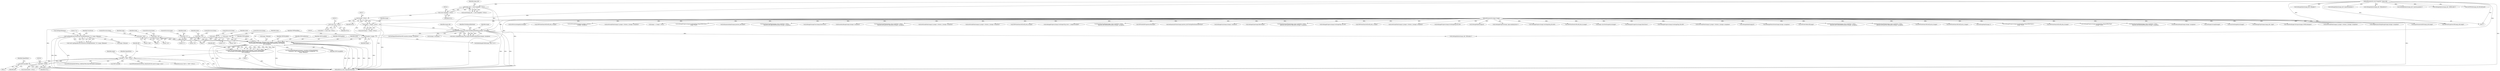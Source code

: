 digraph "0_ImageMagick6_3c53413eb544cc567309b4c86485eae43e956112@pointer" {
"1000317" [label="(Call,TIFFClose(tiff))"];
"1000301" [label="(Call,tiff == (TIFF *) NULL)"];
"1000283" [label="(Call,tiff=TIFFClientOpen(image->filename,mode,(thandle_t) image,TIFFReadBlob,\n    TIFFWriteBlob,TIFFSeekBlob,TIFFCloseBlob,TIFFGetBlobSize,TIFFMapBlob,\n    TIFFUnmapBlob))"];
"1000285" [label="(Call,TIFFClientOpen(image->filename,mode,(thandle_t) image,TIFFReadBlob,\n    TIFFWriteBlob,TIFFSeekBlob,TIFFCloseBlob,TIFFGetBlobSize,TIFFMapBlob,\n    TIFFUnmapBlob))"];
"1000173" [label="(Call,LogMagickEvent(TraceEvent,GetMagickModule(),\"%s\",image->filename))"];
"1000274" [label="(Call,mode=\"wb8\")"];
"1000279" [label="(Call,mode=\"w8\")"];
"1000253" [label="(Call,mode=\"w\")"];
"1000248" [label="(Call,mode=\"wb\")"];
"1000243" [label="(Call,mode=\"wl\")"];
"1000269" [label="(Call,mode=\"wl8\")"];
"1000290" [label="(Call,(thandle_t) image)"];
"1000182" [label="(Call,OpenBlob(image_info,image,WriteBinaryBlobMode,&image->exception))"];
"1000142" [label="(Call,image_info != (const ImageInfo *) NULL)"];
"1000118" [label="(MethodParameterIn,const ImageInfo *image_info)"];
"1000144" [label="(Call,(const ImageInfo *) NULL)"];
"1000154" [label="(Call,image != (Image *) NULL)"];
"1000119" [label="(MethodParameterIn,Image *image)"];
"1000156" [label="(Call,(Image *) NULL)"];
"1000303" [label="(Call,(TIFF *) NULL)"];
"1000215" [label="(Call,(const char *) NULL)"];
"1000960" [label="(Call,GetImageOption(image_info,\"tiff:alpha\"))"];
"1000276" [label="(Literal,\"wb8\")"];
"1000118" [label="(MethodParameterIn,const ImageInfo *image_info)"];
"1000249" [label="(Identifier,mode)"];
"1002850" [label="(Call,SetImageProgress(image,SaveImageTag,(MagickOffsetType) y,\n                image->rows))"];
"1000198" [label="(Call,SetMagickThreadValue(tiff_exception,&image->exception))"];
"1000182" [label="(Call,OpenBlob(image_info,image,WriteBinaryBlobMode,&image->exception))"];
"1000186" [label="(Call,&image->exception)"];
"1002829" [label="(Call,TIFFWritePixels(tiff,&tiff_info,y,0,image))"];
"1000209" [label="(Call,GetImageOption(image_info,\"tiff:endian\"))"];
"1002079" [label="(Call,SetImageProgress(image,SaveImageTag,(MagickOffsetType)\n                    y,image->rows))"];
"1000295" [label="(Identifier,TIFFSeekBlob)"];
"1002301" [label="(Call,ExportQuantumPixels(image,(const CacheView *) NULL,\n                quantum_info,BlueQuantum,pixels,&image->exception))"];
"1002875" [label="(Call,DecodeLabImage(image,&image->exception))"];
"1000248" [label="(Call,mode=\"wb\")"];
"1000119" [label="(MethodParameterIn,Image *image)"];
"1000154" [label="(Call,image != (Image *) NULL)"];
"1000173" [label="(Call,LogMagickEvent(TraceEvent,GetMagickModule(),\"%s\",image->filename))"];
"1000337" [label="(Call,GetImageListLength(image))"];
"1002908" [label="(Call,SyncNextImageInList(image))"];
"1000269" [label="(Call,mode=\"wl8\")"];
"1000280" [label="(Identifier,mode)"];
"1000241" [label="(Block,)"];
"1000120" [label="(Block,)"];
"1000267" [label="(Block,)"];
"1000175" [label="(Call,GetMagickModule())"];
"1000571" [label="(Call,GetImageOption(image_info,\"quantum:polarity\"))"];
"1000355" [label="(Call,SetImageType(image,image_info->type))"];
"1000243" [label="(Call,mode=\"wl\")"];
"1000272" [label="(ControlStructure,break;)"];
"1001518" [label="(Call,GetImageOption(image_info,\"tiff:predictor\"))"];
"1000301" [label="(Call,tiff == (TIFF *) NULL)"];
"1002459" [label="(Call,TransformImageColorspace(image,CMYKColorspace))"];
"1000142" [label="(Call,image_info != (const ImageInfo *) NULL)"];
"1002197" [label="(Call,GetVirtualPixels(image,0,y,image->columns,1,&image->exception))"];
"1000494" [label="(Call,TIFFSetField(tiff,TIFFTAG_SUBFILETYPE,FILETYPE_REDUCEDIMAGE))"];
"1002948" [label="(MethodReturn,static MagickBooleanType)"];
"1000171" [label="(Call,(void) LogMagickEvent(TraceEvent,GetMagickModule(),\"%s\",image->filename))"];
"1000451" [label="(Call,IsHighDynamicRangeImage(image,&image->exception))"];
"1002935" [label="(Call,TIFFClose(tiff))"];
"1000146" [label="(Identifier,NULL)"];
"1000487" [label="(Call,GetPreviousImageInList(image))"];
"1002404" [label="(Call,TIFFWritePixels(tiff,&tiff_info,y,3,image))"];
"1002369" [label="(Call,GetVirtualPixels(image,0,y,image->columns,1,\n                  &image->exception))"];
"1002794" [label="(Call,GetVirtualPixels(image,0,y,image->columns,1,&image->exception))"];
"1002911" [label="(Call,image == (Image *) NULL)"];
"1000305" [label="(Identifier,NULL)"];
"1002535" [label="(Call,SetImageProgress(image,SaveImageTag,(MagickOffsetType) y,\n                image->rows))"];
"1000143" [label="(Identifier,image_info)"];
"1000274" [label="(Call,mode=\"wb8\")"];
"1000846" [label="(Call,SetQuantumDepth(image,quantum_info,depth))"];
"1002390" [label="(Call,ExportQuantumPixels(image,(const CacheView *) NULL,\n                  quantum_info,AlphaQuantum,pixels,&image->exception))"];
"1000281" [label="(Literal,\"w8\")"];
"1000523" [label="(Call,TIFFSetField(tiff,TIFFTAG_IMAGELENGTH,(uint32) image->rows))"];
"1000316" [label="(Block,)"];
"1000728" [label="(Call,SetImageStorageClass(image,DirectClass))"];
"1001624" [label="(Call,ThrowMagickException(&image->exception,GetMagickModule(),\n            CoderError,\"TIFF: negative image positions unsupported\",\"%s\",\n            image->filename))"];
"1000702" [label="(Call,EncodeLabImage(image,&image->exception))"];
"1000279" [label="(Call,mode=\"w8\")"];
"1000419" [label="(Call,AcquireQuantumInfo(image_info,image))"];
"1000255" [label="(Literal,\"w\")"];
"1002044" [label="(Call,ExportQuantumPixels(image,(const CacheView *) NULL,\n                quantum_info,quantum_type,pixels,&image->exception))"];
"1000296" [label="(Identifier,TIFFCloseBlob)"];
"1002114" [label="(Call,GetVirtualPixels(image,0,y,image->columns,1,&image->exception))"];
"1002280" [label="(Call,GetVirtualPixels(image,0,y,image->columns,1,&image->exception))"];
"1000183" [label="(Identifier,image_info)"];
"1000213" [label="(Call,option != (const char *) NULL)"];
"1002149" [label="(Call,TIFFWritePixels(tiff,&tiff_info,y,0,image))"];
"1000312" [label="(Identifier,image)"];
"1000318" [label="(Identifier,tiff)"];
"1000250" [label="(Literal,\"wb\")"];
"1000253" [label="(Call,mode=\"w\")"];
"1000298" [label="(Identifier,TIFFMapBlob)"];
"1002919" [label="(Call,SetImageProgress(image,SaveImagesTag,scene++,imageListLength))"];
"1000282" [label="(ControlStructure,break;)"];
"1002135" [label="(Call,ExportQuantumPixels(image,(const CacheView *) NULL,\n                quantum_info,RedQuantum,pixels,&image->exception))"];
"1000158" [label="(Identifier,NULL)"];
"1000245" [label="(Literal,\"wl\")"];
"1000299" [label="(Identifier,TIFFUnmapBlob)"];
"1000302" [label="(Identifier,tiff)"];
"1000551" [label="(Call,GetImageOption(image_info,\"quantum:polarity\"))"];
"1000890" [label="(Call,GetImageOption(image_info,\"tiff:fill-order\"))"];
"1000277" [label="(ControlStructure,break;)"];
"1000271" [label="(Literal,\"wl8\")"];
"1001950" [label="(Call,TIFFSetEXIFProperties(tiff,image))"];
"1000185" [label="(Identifier,WriteBinaryBlobMode)"];
"1000461" [label="(Call,SetQuantumFormat(image,quantum_info,FloatingPointQuantumFormat))"];
"1000767" [label="(Call,SetImageGray(image,&image->exception))"];
"1000393" [label="(Call,SetImageType(image,BilevelType))"];
"1001955" [label="(Call,GetTIFFInfo(image_info,tiff,&tiff_info))"];
"1002500" [label="(Call,ExportQuantumPixels(image,(const CacheView *) NULL,\n            quantum_info,quantum_type,pixels,&image->exception))"];
"1002170" [label="(Call,SetImageProgress(image,SaveImageTag,100,400))"];
"1002232" [label="(Call,TIFFWritePixels(tiff,&tiff_info,y,1,image))"];
"1000270" [label="(Identifier,mode)"];
"1002479" [label="(Call,GetVirtualPixels(image,0,y,image->columns,1,&image->exception))"];
"1000176" [label="(Literal,\"%s\")"];
"1002425" [label="(Call,SetImageProgress(image,SaveImageTag,400,400))"];
"1000180" [label="(Call,status=OpenBlob(image_info,image,WriteBinaryBlobMode,&image->exception))"];
"1000411" [label="(Call,SetImageDepth(image,8))"];
"1000184" [label="(Identifier,image)"];
"1001169" [label="(Call,GetImageProperty(image,\"jpeg:sampling-factor\"))"];
"1000425" [label="(Call,(QuantumInfo *) NULL)"];
"1000177" [label="(Call,image->filename)"];
"1002253" [label="(Call,SetImageProgress(image,SaveImageTag,200,400))"];
"1000275" [label="(Identifier,mode)"];
"1002514" [label="(Call,TIFFWritePixels(tiff,&tiff_info,y,0,image))"];
"1000320" [label="(Identifier,MagickFalse)"];
"1000283" [label="(Call,tiff=TIFFClientOpen(image->filename,mode,(thandle_t) image,TIFFReadBlob,\n    TIFFWriteBlob,TIFFSeekBlob,TIFFCloseBlob,TIFFGetBlobSize,TIFFMapBlob,\n    TIFFUnmapBlob))"];
"1000289" [label="(Identifier,mode)"];
"1002906" [label="(Call,image=SyncNextImageInList(image))"];
"1000406" [label="(Call,SetImageStorageClass(image,DirectClass))"];
"1000251" [label="(ControlStructure,break;)"];
"1002336" [label="(Call,SetImageProgress(image,SaveImageTag,300,400))"];
"1000256" [label="(ControlStructure,break;)"];
"1000254" [label="(Identifier,mode)"];
"1002023" [label="(Call,GetVirtualPixels(image,0,y,image->columns,1,&image->exception))"];
"1000293" [label="(Identifier,TIFFReadBlob)"];
"1000155" [label="(Identifier,image)"];
"1000733" [label="(Call,SetImageDepth(image,8))"];
"1000303" [label="(Call,(TIFF *) NULL)"];
"1000805" [label="(Call,SetImageMonochrome(image,&image->exception))"];
"1001893" [label="(Call,TIFFSetProfiles(tiff,image))"];
"1001942" [label="(Call,TIFFSetProperties(tiff,image_info,image))"];
"1002218" [label="(Call,ExportQuantumPixels(image,(const CacheView *) NULL,\n                quantum_info,GreenQuantum,pixels,&image->exception))"];
"1000307" [label="(Identifier,MagickFalse)"];
"1000217" [label="(Identifier,NULL)"];
"1000153" [label="(Call,assert(image != (Image *) NULL))"];
"1000284" [label="(Identifier,tiff)"];
"1002815" [label="(Call,ExportQuantumPixels(image,(const CacheView *) NULL,\n            quantum_info,quantum_type,pixels,&image->exception))"];
"1000141" [label="(Call,assert(image_info != (const ImageInfo *) NULL))"];
"1000174" [label="(Identifier,TraceEvent)"];
"1000246" [label="(ControlStructure,break;)"];
"1000156" [label="(Call,(Image *) NULL)"];
"1000244" [label="(Identifier,mode)"];
"1000292" [label="(Identifier,image)"];
"1000290" [label="(Call,(thandle_t) image)"];
"1002058" [label="(Call,TIFFWritePixels(tiff,&tiff_info,y,0,image))"];
"1000323" [label="(Call,DeleteImageProfile(image,\"tiff:37724\"))"];
"1000317" [label="(Call,TIFFClose(tiff))"];
"1002315" [label="(Call,TIFFWritePixels(tiff,&tiff_info,y,2,image))"];
"1000286" [label="(Call,image->filename)"];
"1000285" [label="(Call,TIFFClientOpen(image->filename,mode,(thandle_t) image,TIFFReadBlob,\n    TIFFWriteBlob,TIFFSeekBlob,TIFFCloseBlob,TIFFGetBlobSize,TIFFMapBlob,\n    TIFFUnmapBlob))"];
"1000300" [label="(ControlStructure,if (tiff == (TIFF *) NULL))"];
"1000144" [label="(Call,(const ImageInfo *) NULL)"];
"1000294" [label="(Identifier,TIFFWriteBlob)"];
"1000398" [label="(Call,SetImageDepth(image,1))"];
"1000297" [label="(Identifier,TIFFGetBlobSize)"];
"1000215" [label="(Call,(const char *) NULL)"];
"1000317" -> "1000316"  [label="AST: "];
"1000317" -> "1000318"  [label="CFG: "];
"1000318" -> "1000317"  [label="AST: "];
"1000320" -> "1000317"  [label="CFG: "];
"1000317" -> "1002948"  [label="DDG: "];
"1000317" -> "1002948"  [label="DDG: "];
"1000301" -> "1000317"  [label="DDG: "];
"1000301" -> "1000300"  [label="AST: "];
"1000301" -> "1000303"  [label="CFG: "];
"1000302" -> "1000301"  [label="AST: "];
"1000303" -> "1000301"  [label="AST: "];
"1000307" -> "1000301"  [label="CFG: "];
"1000312" -> "1000301"  [label="CFG: "];
"1000301" -> "1002948"  [label="DDG: "];
"1000301" -> "1002948"  [label="DDG: "];
"1000301" -> "1002948"  [label="DDG: "];
"1000283" -> "1000301"  [label="DDG: "];
"1000303" -> "1000301"  [label="DDG: "];
"1000301" -> "1000494"  [label="DDG: "];
"1000301" -> "1000523"  [label="DDG: "];
"1000301" -> "1002935"  [label="DDG: "];
"1000283" -> "1000120"  [label="AST: "];
"1000283" -> "1000285"  [label="CFG: "];
"1000284" -> "1000283"  [label="AST: "];
"1000285" -> "1000283"  [label="AST: "];
"1000302" -> "1000283"  [label="CFG: "];
"1000283" -> "1002948"  [label="DDG: "];
"1000285" -> "1000283"  [label="DDG: "];
"1000285" -> "1000283"  [label="DDG: "];
"1000285" -> "1000283"  [label="DDG: "];
"1000285" -> "1000283"  [label="DDG: "];
"1000285" -> "1000283"  [label="DDG: "];
"1000285" -> "1000283"  [label="DDG: "];
"1000285" -> "1000283"  [label="DDG: "];
"1000285" -> "1000283"  [label="DDG: "];
"1000285" -> "1000283"  [label="DDG: "];
"1000285" -> "1000283"  [label="DDG: "];
"1000285" -> "1000299"  [label="CFG: "];
"1000286" -> "1000285"  [label="AST: "];
"1000289" -> "1000285"  [label="AST: "];
"1000290" -> "1000285"  [label="AST: "];
"1000293" -> "1000285"  [label="AST: "];
"1000294" -> "1000285"  [label="AST: "];
"1000295" -> "1000285"  [label="AST: "];
"1000296" -> "1000285"  [label="AST: "];
"1000297" -> "1000285"  [label="AST: "];
"1000298" -> "1000285"  [label="AST: "];
"1000299" -> "1000285"  [label="AST: "];
"1000285" -> "1002948"  [label="DDG: "];
"1000285" -> "1002948"  [label="DDG: "];
"1000285" -> "1002948"  [label="DDG: "];
"1000285" -> "1002948"  [label="DDG: "];
"1000285" -> "1002948"  [label="DDG: "];
"1000285" -> "1002948"  [label="DDG: "];
"1000285" -> "1002948"  [label="DDG: "];
"1000285" -> "1002948"  [label="DDG: "];
"1000285" -> "1002948"  [label="DDG: "];
"1000285" -> "1002948"  [label="DDG: "];
"1000173" -> "1000285"  [label="DDG: "];
"1000274" -> "1000285"  [label="DDG: "];
"1000279" -> "1000285"  [label="DDG: "];
"1000253" -> "1000285"  [label="DDG: "];
"1000248" -> "1000285"  [label="DDG: "];
"1000243" -> "1000285"  [label="DDG: "];
"1000269" -> "1000285"  [label="DDG: "];
"1000290" -> "1000285"  [label="DDG: "];
"1000285" -> "1001624"  [label="DDG: "];
"1000173" -> "1000171"  [label="AST: "];
"1000173" -> "1000177"  [label="CFG: "];
"1000174" -> "1000173"  [label="AST: "];
"1000175" -> "1000173"  [label="AST: "];
"1000176" -> "1000173"  [label="AST: "];
"1000177" -> "1000173"  [label="AST: "];
"1000171" -> "1000173"  [label="CFG: "];
"1000173" -> "1002948"  [label="DDG: "];
"1000173" -> "1002948"  [label="DDG: "];
"1000173" -> "1002948"  [label="DDG: "];
"1000173" -> "1000171"  [label="DDG: "];
"1000173" -> "1000171"  [label="DDG: "];
"1000173" -> "1000171"  [label="DDG: "];
"1000173" -> "1000171"  [label="DDG: "];
"1000274" -> "1000267"  [label="AST: "];
"1000274" -> "1000276"  [label="CFG: "];
"1000275" -> "1000274"  [label="AST: "];
"1000276" -> "1000274"  [label="AST: "];
"1000277" -> "1000274"  [label="CFG: "];
"1000279" -> "1000267"  [label="AST: "];
"1000279" -> "1000281"  [label="CFG: "];
"1000280" -> "1000279"  [label="AST: "];
"1000281" -> "1000279"  [label="AST: "];
"1000282" -> "1000279"  [label="CFG: "];
"1000253" -> "1000241"  [label="AST: "];
"1000253" -> "1000255"  [label="CFG: "];
"1000254" -> "1000253"  [label="AST: "];
"1000255" -> "1000253"  [label="AST: "];
"1000256" -> "1000253"  [label="CFG: "];
"1000248" -> "1000241"  [label="AST: "];
"1000248" -> "1000250"  [label="CFG: "];
"1000249" -> "1000248"  [label="AST: "];
"1000250" -> "1000248"  [label="AST: "];
"1000251" -> "1000248"  [label="CFG: "];
"1000243" -> "1000241"  [label="AST: "];
"1000243" -> "1000245"  [label="CFG: "];
"1000244" -> "1000243"  [label="AST: "];
"1000245" -> "1000243"  [label="AST: "];
"1000246" -> "1000243"  [label="CFG: "];
"1000269" -> "1000267"  [label="AST: "];
"1000269" -> "1000271"  [label="CFG: "];
"1000270" -> "1000269"  [label="AST: "];
"1000271" -> "1000269"  [label="AST: "];
"1000272" -> "1000269"  [label="CFG: "];
"1000290" -> "1000292"  [label="CFG: "];
"1000291" -> "1000290"  [label="AST: "];
"1000292" -> "1000290"  [label="AST: "];
"1000293" -> "1000290"  [label="CFG: "];
"1000290" -> "1002948"  [label="DDG: "];
"1000182" -> "1000290"  [label="DDG: "];
"1000119" -> "1000290"  [label="DDG: "];
"1000290" -> "1000323"  [label="DDG: "];
"1000182" -> "1000180"  [label="AST: "];
"1000182" -> "1000186"  [label="CFG: "];
"1000183" -> "1000182"  [label="AST: "];
"1000184" -> "1000182"  [label="AST: "];
"1000185" -> "1000182"  [label="AST: "];
"1000186" -> "1000182"  [label="AST: "];
"1000180" -> "1000182"  [label="CFG: "];
"1000182" -> "1002948"  [label="DDG: "];
"1000182" -> "1002948"  [label="DDG: "];
"1000182" -> "1002948"  [label="DDG: "];
"1000182" -> "1002948"  [label="DDG: "];
"1000182" -> "1000180"  [label="DDG: "];
"1000182" -> "1000180"  [label="DDG: "];
"1000182" -> "1000180"  [label="DDG: "];
"1000182" -> "1000180"  [label="DDG: "];
"1000142" -> "1000182"  [label="DDG: "];
"1000118" -> "1000182"  [label="DDG: "];
"1000154" -> "1000182"  [label="DDG: "];
"1000119" -> "1000182"  [label="DDG: "];
"1000182" -> "1000198"  [label="DDG: "];
"1000182" -> "1000209"  [label="DDG: "];
"1000142" -> "1000141"  [label="AST: "];
"1000142" -> "1000144"  [label="CFG: "];
"1000143" -> "1000142"  [label="AST: "];
"1000144" -> "1000142"  [label="AST: "];
"1000141" -> "1000142"  [label="CFG: "];
"1000142" -> "1002948"  [label="DDG: "];
"1000142" -> "1000141"  [label="DDG: "];
"1000142" -> "1000141"  [label="DDG: "];
"1000118" -> "1000142"  [label="DDG: "];
"1000144" -> "1000142"  [label="DDG: "];
"1000118" -> "1000117"  [label="AST: "];
"1000118" -> "1002948"  [label="DDG: "];
"1000118" -> "1000209"  [label="DDG: "];
"1000118" -> "1000419"  [label="DDG: "];
"1000118" -> "1000551"  [label="DDG: "];
"1000118" -> "1000571"  [label="DDG: "];
"1000118" -> "1000890"  [label="DDG: "];
"1000118" -> "1000960"  [label="DDG: "];
"1000118" -> "1001518"  [label="DDG: "];
"1000118" -> "1001942"  [label="DDG: "];
"1000118" -> "1001955"  [label="DDG: "];
"1000144" -> "1000146"  [label="CFG: "];
"1000145" -> "1000144"  [label="AST: "];
"1000146" -> "1000144"  [label="AST: "];
"1000144" -> "1000156"  [label="DDG: "];
"1000154" -> "1000153"  [label="AST: "];
"1000154" -> "1000156"  [label="CFG: "];
"1000155" -> "1000154"  [label="AST: "];
"1000156" -> "1000154"  [label="AST: "];
"1000153" -> "1000154"  [label="CFG: "];
"1000154" -> "1002948"  [label="DDG: "];
"1000154" -> "1000153"  [label="DDG: "];
"1000154" -> "1000153"  [label="DDG: "];
"1000119" -> "1000154"  [label="DDG: "];
"1000156" -> "1000154"  [label="DDG: "];
"1000119" -> "1000117"  [label="AST: "];
"1000119" -> "1002948"  [label="DDG: "];
"1000119" -> "1000323"  [label="DDG: "];
"1000119" -> "1000337"  [label="DDG: "];
"1000119" -> "1000355"  [label="DDG: "];
"1000119" -> "1000393"  [label="DDG: "];
"1000119" -> "1000398"  [label="DDG: "];
"1000119" -> "1000406"  [label="DDG: "];
"1000119" -> "1000411"  [label="DDG: "];
"1000119" -> "1000419"  [label="DDG: "];
"1000119" -> "1000451"  [label="DDG: "];
"1000119" -> "1000461"  [label="DDG: "];
"1000119" -> "1000487"  [label="DDG: "];
"1000119" -> "1000702"  [label="DDG: "];
"1000119" -> "1000728"  [label="DDG: "];
"1000119" -> "1000733"  [label="DDG: "];
"1000119" -> "1000767"  [label="DDG: "];
"1000119" -> "1000805"  [label="DDG: "];
"1000119" -> "1000846"  [label="DDG: "];
"1000119" -> "1001169"  [label="DDG: "];
"1000119" -> "1001893"  [label="DDG: "];
"1000119" -> "1001942"  [label="DDG: "];
"1000119" -> "1001950"  [label="DDG: "];
"1000119" -> "1002023"  [label="DDG: "];
"1000119" -> "1002044"  [label="DDG: "];
"1000119" -> "1002058"  [label="DDG: "];
"1000119" -> "1002079"  [label="DDG: "];
"1000119" -> "1002114"  [label="DDG: "];
"1000119" -> "1002135"  [label="DDG: "];
"1000119" -> "1002149"  [label="DDG: "];
"1000119" -> "1002170"  [label="DDG: "];
"1000119" -> "1002197"  [label="DDG: "];
"1000119" -> "1002218"  [label="DDG: "];
"1000119" -> "1002232"  [label="DDG: "];
"1000119" -> "1002253"  [label="DDG: "];
"1000119" -> "1002280"  [label="DDG: "];
"1000119" -> "1002301"  [label="DDG: "];
"1000119" -> "1002315"  [label="DDG: "];
"1000119" -> "1002336"  [label="DDG: "];
"1000119" -> "1002369"  [label="DDG: "];
"1000119" -> "1002390"  [label="DDG: "];
"1000119" -> "1002404"  [label="DDG: "];
"1000119" -> "1002425"  [label="DDG: "];
"1000119" -> "1002459"  [label="DDG: "];
"1000119" -> "1002479"  [label="DDG: "];
"1000119" -> "1002500"  [label="DDG: "];
"1000119" -> "1002514"  [label="DDG: "];
"1000119" -> "1002535"  [label="DDG: "];
"1000119" -> "1002794"  [label="DDG: "];
"1000119" -> "1002815"  [label="DDG: "];
"1000119" -> "1002829"  [label="DDG: "];
"1000119" -> "1002850"  [label="DDG: "];
"1000119" -> "1002875"  [label="DDG: "];
"1000119" -> "1002906"  [label="DDG: "];
"1000119" -> "1002908"  [label="DDG: "];
"1000119" -> "1002911"  [label="DDG: "];
"1000119" -> "1002919"  [label="DDG: "];
"1000156" -> "1000158"  [label="CFG: "];
"1000157" -> "1000156"  [label="AST: "];
"1000158" -> "1000156"  [label="AST: "];
"1000156" -> "1002948"  [label="DDG: "];
"1000156" -> "1000215"  [label="DDG: "];
"1000303" -> "1000305"  [label="CFG: "];
"1000304" -> "1000303"  [label="AST: "];
"1000305" -> "1000303"  [label="AST: "];
"1000303" -> "1002948"  [label="DDG: "];
"1000215" -> "1000303"  [label="DDG: "];
"1000303" -> "1000425"  [label="DDG: "];
"1000215" -> "1000213"  [label="AST: "];
"1000215" -> "1000217"  [label="CFG: "];
"1000216" -> "1000215"  [label="AST: "];
"1000217" -> "1000215"  [label="AST: "];
"1000213" -> "1000215"  [label="CFG: "];
"1000215" -> "1000213"  [label="DDG: "];
}
